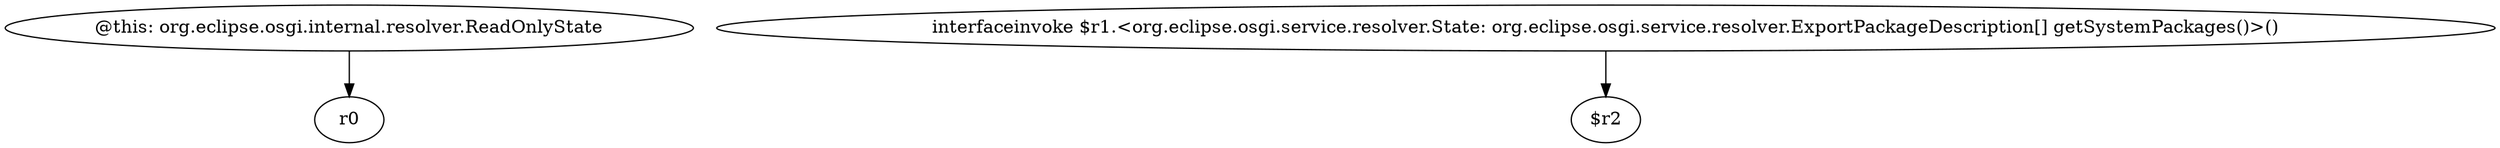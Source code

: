 digraph g {
0[label="@this: org.eclipse.osgi.internal.resolver.ReadOnlyState"]
1[label="r0"]
0->1[label=""]
2[label="interfaceinvoke $r1.<org.eclipse.osgi.service.resolver.State: org.eclipse.osgi.service.resolver.ExportPackageDescription[] getSystemPackages()>()"]
3[label="$r2"]
2->3[label=""]
}